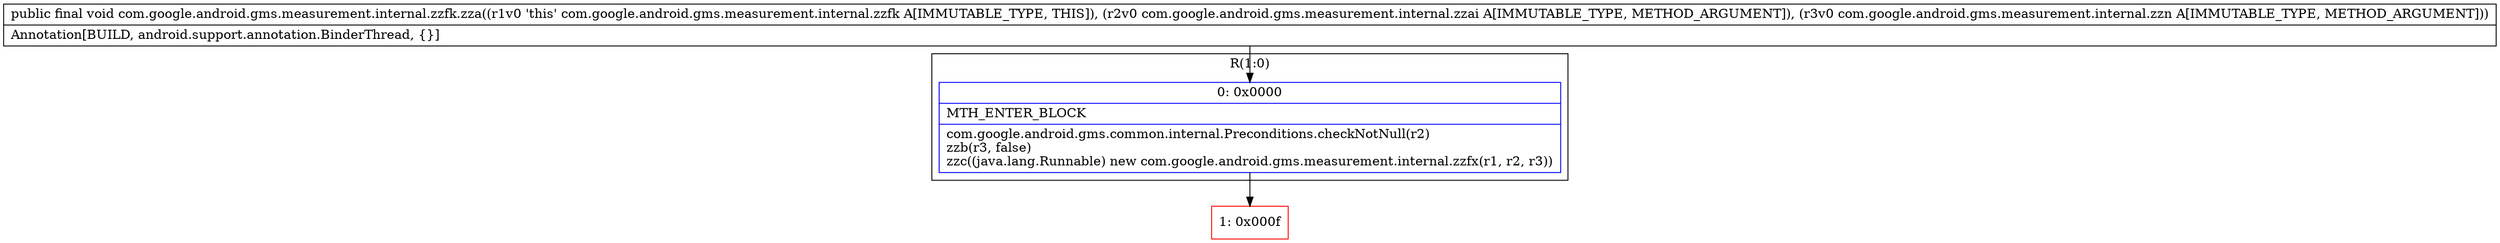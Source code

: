 digraph "CFG forcom.google.android.gms.measurement.internal.zzfk.zza(Lcom\/google\/android\/gms\/measurement\/internal\/zzai;Lcom\/google\/android\/gms\/measurement\/internal\/zzn;)V" {
subgraph cluster_Region_1927603964 {
label = "R(1:0)";
node [shape=record,color=blue];
Node_0 [shape=record,label="{0\:\ 0x0000|MTH_ENTER_BLOCK\l|com.google.android.gms.common.internal.Preconditions.checkNotNull(r2)\lzzb(r3, false)\lzzc((java.lang.Runnable) new com.google.android.gms.measurement.internal.zzfx(r1, r2, r3))\l}"];
}
Node_1 [shape=record,color=red,label="{1\:\ 0x000f}"];
MethodNode[shape=record,label="{public final void com.google.android.gms.measurement.internal.zzfk.zza((r1v0 'this' com.google.android.gms.measurement.internal.zzfk A[IMMUTABLE_TYPE, THIS]), (r2v0 com.google.android.gms.measurement.internal.zzai A[IMMUTABLE_TYPE, METHOD_ARGUMENT]), (r3v0 com.google.android.gms.measurement.internal.zzn A[IMMUTABLE_TYPE, METHOD_ARGUMENT]))  | Annotation[BUILD, android.support.annotation.BinderThread, \{\}]\l}"];
MethodNode -> Node_0;
Node_0 -> Node_1;
}

